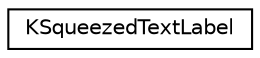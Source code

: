 digraph "Graphical Class Hierarchy"
{
  edge [fontname="Helvetica",fontsize="10",labelfontname="Helvetica",labelfontsize="10"];
  node [fontname="Helvetica",fontsize="10",shape=record];
  rankdir="LR";
  Node0 [label="KSqueezedTextLabel",height=0.2,width=0.4,color="black", fillcolor="white", style="filled",URL="$classKSqueezedTextLabel.html",tooltip="A replacement for QLabel that squeezes its text. "];
}
